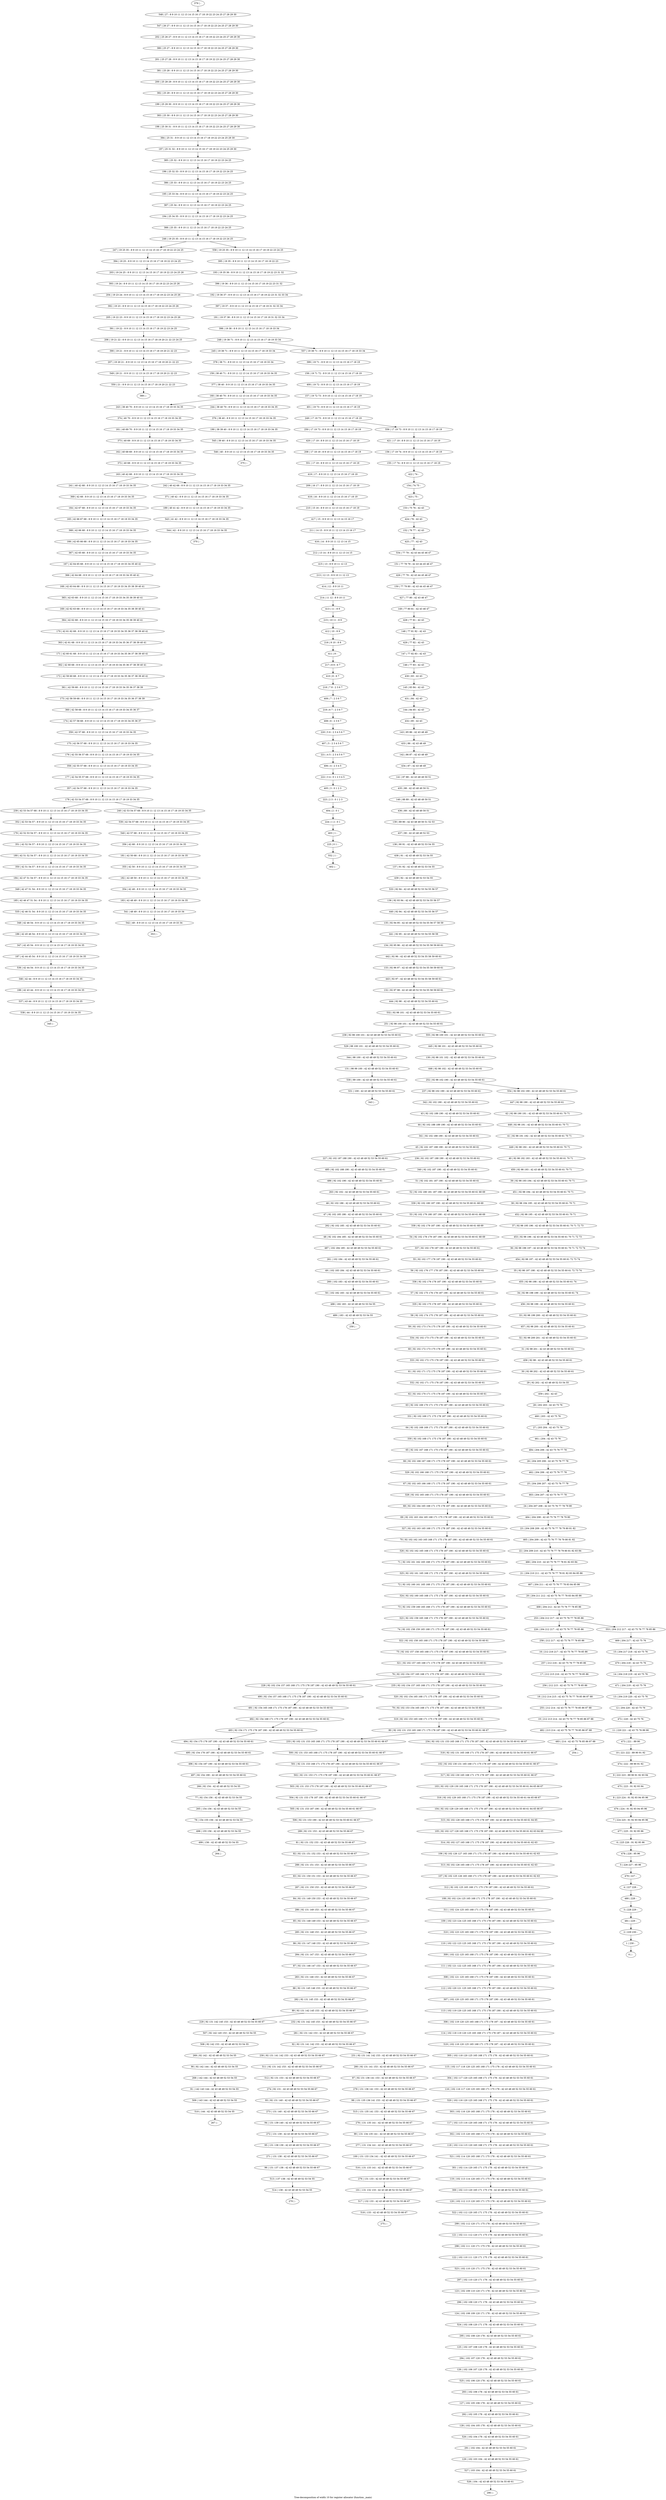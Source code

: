 digraph G {
graph [label="Tree-decomposition of width 10 for register allocator (function _main)"]
0[label="0 | : "];
1[label="1 | 230 : "];
2[label="2 | 229 230 : "];
3[label="3 | 228 229 : "];
4[label="4 | 227 228 : "];
5[label="5 | 226 227 : 95 96 "];
6[label="6 | 225 226 : 91 92 95 96 "];
7[label="7 | 224 225 : 91 92 93 94 95 96 "];
8[label="8 | 223 224 : 91 92 93 94 95 96 "];
9[label="9 | 222 223 : 89 90 91 92 93 94 "];
10[label="10 | 221 222 : 89 90 91 92 "];
11[label="11 | 220 221 : 42 43 75 76 89 90 "];
12[label="12 | 204 220 : 42 43 75 76 "];
13[label="13 | 204 219 220 : 42 43 75 76 "];
14[label="14 | 204 218 219 : 42 43 75 76 "];
15[label="15 | 204 217 218 : 42 43 75 76 "];
16[label="16 | 212 216 217 : 42 43 75 76 77 78 85 86 "];
17[label="17 | 212 215 216 : 42 43 75 76 77 78 85 86 "];
18[label="18 | 212 214 215 : 42 43 75 76 77 78 85 86 87 88 "];
19[label="19 | 212 213 214 : 42 43 75 76 77 78 85 86 87 88 "];
20[label="20 | 204 211 212 : 42 43 75 76 77 78 83 84 85 86 "];
21[label="21 | 204 210 211 : 42 43 75 76 77 78 81 82 83 84 85 86 "];
22[label="22 | 204 209 210 : 42 43 75 76 77 78 79 80 81 82 83 84 "];
23[label="23 | 204 208 209 : 42 43 75 76 77 78 79 80 81 82 "];
24[label="24 | 204 207 208 : 42 43 75 76 77 78 79 80 "];
25[label="25 | 204 206 207 : 42 43 75 76 77 78 "];
26[label="26 | 204 205 206 : 42 43 75 76 77 78 "];
27[label="27 | 203 204 : 42 43 75 76 "];
28[label="28 | 202 203 : 42 43 75 76 "];
29[label="29 | 92 202 : 42 43 48 49 52 53 54 55 "];
30[label="30 | 92 98 202 : 42 43 48 49 52 53 54 55 60 61 "];
31[label="31 | 92 98 201 : 42 43 48 49 52 53 54 55 60 61 "];
32[label="32 | 92 98 200 201 : 42 43 48 49 52 53 54 55 60 61 "];
33[label="33 | 92 98 199 200 : 42 43 48 49 52 53 54 55 60 61 "];
34[label="34 | 92 98 198 199 : 42 43 48 49 52 53 54 55 60 61 74 "];
35[label="35 | 92 98 197 198 : 42 43 48 49 52 53 54 55 60 61 72 73 74 "];
36[label="36 | 92 98 196 197 : 42 43 48 49 52 53 54 55 60 61 70 71 72 73 74 "];
37[label="37 | 92 98 195 196 : 42 43 48 49 52 53 54 55 60 61 70 71 72 73 "];
38[label="38 | 92 98 194 195 : 42 43 48 49 52 53 54 55 60 61 70 71 "];
39[label="39 | 92 98 193 194 : 42 43 48 49 52 53 54 55 60 61 70 71 "];
40[label="40 | 92 98 192 193 : 42 43 48 49 52 53 54 55 60 61 70 71 "];
41[label="41 | 92 98 191 192 : 42 43 48 49 52 53 54 55 60 61 70 71 "];
42[label="42 | 92 98 190 191 : 42 43 48 49 52 53 54 55 60 61 70 71 "];
43[label="43 | 92 102 189 190 : 42 43 48 49 52 53 54 55 60 61 "];
44[label="44 | 92 102 188 189 190 : 42 43 48 49 52 53 54 55 60 61 "];
45[label="45 | 92 102 187 188 190 : 42 43 48 49 52 53 54 55 60 61 "];
46[label="46 | 92 102 186 : 42 43 48 49 52 53 54 55 60 61 "];
47[label="47 | 92 102 185 186 : 42 43 48 49 52 53 54 55 60 61 "];
48[label="48 | 92 102 184 185 : 42 43 48 49 52 53 54 55 60 61 "];
49[label="49 | 102 183 184 : 42 43 48 49 52 53 54 55 60 61 "];
50[label="50 | 102 182 183 : 42 43 48 49 52 53 54 55 60 61 "];
51[label="51 | 92 102 181 187 190 : 42 43 48 49 52 53 54 55 60 61 "];
52[label="52 | 92 102 180 181 187 190 : 42 43 48 49 52 53 54 55 60 61 68 69 "];
53[label="53 | 92 102 179 180 187 190 : 42 43 48 49 52 53 54 55 60 61 68 69 "];
54[label="54 | 92 102 178 179 187 190 : 42 43 48 49 52 53 54 55 60 61 68 69 "];
55[label="55 | 92 102 177 178 187 190 : 42 43 48 49 52 53 54 55 60 61 "];
56[label="56 | 92 102 176 177 178 187 190 : 42 43 48 49 52 53 54 55 60 61 "];
57[label="57 | 92 102 175 176 178 187 190 : 42 43 48 49 52 53 54 55 60 61 "];
58[label="58 | 92 102 174 175 178 187 190 : 42 43 48 49 52 53 54 55 60 61 "];
59[label="59 | 92 102 173 174 175 178 187 190 : 42 43 48 49 52 53 54 55 60 61 "];
60[label="60 | 92 102 172 173 175 178 187 190 : 42 43 48 49 52 53 54 55 60 61 "];
61[label="61 | 92 102 171 172 175 178 187 190 : 42 43 48 49 52 53 54 55 60 61 "];
62[label="62 | 92 102 170 171 175 178 187 190 : 42 43 48 49 52 53 54 55 60 61 "];
63[label="63 | 92 102 169 170 171 175 178 187 190 : 42 43 48 49 52 53 54 55 60 61 "];
64[label="64 | 92 102 168 169 171 175 178 187 190 : 42 43 48 49 52 53 54 55 60 61 "];
65[label="65 | 92 102 167 168 171 175 178 187 190 : 42 43 48 49 52 53 54 55 60 61 "];
66[label="66 | 92 102 166 167 168 171 175 178 187 190 : 42 43 48 49 52 53 54 55 60 61 "];
67[label="67 | 92 102 165 166 168 171 175 178 187 190 : 42 43 48 49 52 53 54 55 60 61 "];
68[label="68 | 92 102 164 165 168 171 175 178 187 190 : 42 43 48 49 52 53 54 55 60 61 "];
69[label="69 | 92 102 163 164 165 168 171 175 178 187 190 : 42 43 48 49 52 53 54 55 60 61 "];
70[label="70 | 92 102 162 163 165 168 171 175 178 187 190 : 42 43 48 49 52 53 54 55 60 61 "];
71[label="71 | 92 102 161 162 165 168 171 175 178 187 190 : 42 43 48 49 52 53 54 55 60 61 "];
72[label="72 | 92 102 160 161 165 168 171 175 178 187 190 : 42 43 48 49 52 53 54 55 60 61 "];
73[label="73 | 92 102 159 160 165 168 171 175 178 187 190 : 42 43 48 49 52 53 54 55 60 61 "];
74[label="74 | 92 102 158 159 165 168 171 175 178 187 190 : 42 43 48 49 52 53 54 55 60 61 "];
75[label="75 | 92 102 157 158 165 168 171 175 178 187 190 : 42 43 48 49 52 53 54 55 60 61 "];
76[label="76 | 92 102 154 157 165 168 171 175 178 187 190 : 42 43 48 49 52 53 54 55 60 61 "];
77[label="77 | 92 154 156 : 42 43 48 49 52 53 54 55 "];
78[label="78 | 154 155 156 : 42 43 48 49 52 53 54 55 "];
79[label="79 | 92 102 153 154 165 168 171 175 178 187 190 : 42 43 48 49 52 53 54 55 60 61 "];
80[label="80 | 92 102 131 153 165 168 171 175 178 187 190 : 42 43 48 49 52 53 54 55 60 61 66 67 "];
81[label="81 | 92 131 152 153 : 42 43 48 49 52 53 54 55 66 67 "];
82[label="82 | 92 131 151 152 153 : 42 43 48 49 52 53 54 55 66 67 "];
83[label="83 | 92 131 150 151 153 : 42 43 48 49 52 53 54 55 66 67 "];
84[label="84 | 92 131 149 150 153 : 42 43 48 49 52 53 54 55 66 67 "];
85[label="85 | 92 131 148 149 153 : 42 43 48 49 52 53 54 55 66 67 "];
86[label="86 | 92 131 147 148 153 : 42 43 48 49 52 53 54 55 66 67 "];
87[label="87 | 92 131 146 147 153 : 42 43 48 49 52 53 54 55 66 67 "];
88[label="88 | 92 131 145 146 153 : 42 43 48 49 52 53 54 55 66 67 "];
89[label="89 | 92 131 142 145 153 : 42 43 48 49 52 53 54 55 66 67 "];
90[label="90 | 92 142 144 : 42 43 48 49 52 53 54 55 "];
91[label="91 | 142 143 144 : 42 43 48 49 52 53 54 55 "];
92[label="92 | 92 131 141 142 153 : 42 43 48 49 52 53 54 55 66 67 "];
93[label="93 | 92 131 140 : 42 43 48 49 52 53 54 55 66 67 "];
94[label="94 | 131 139 140 : 42 43 48 49 52 53 54 55 66 67 "];
95[label="95 | 131 138 139 : 42 43 48 49 52 53 54 55 66 67 "];
96[label="96 | 131 137 138 : 42 43 48 49 52 53 54 55 66 67 "];
97[label="97 | 92 131 136 141 153 : 42 43 48 49 52 53 54 55 66 67 "];
98[label="98 | 131 135 136 141 153 : 42 43 48 49 52 53 54 55 66 67 "];
99[label="99 | 131 134 135 141 : 42 43 48 49 52 53 54 55 66 67 "];
100[label="100 | 131 133 134 141 : 42 43 48 49 52 53 54 55 66 67 "];
101[label="101 | 131 132 133 : 42 43 48 49 52 53 54 55 66 67 "];
102[label="102 | 92 102 130 131 165 168 171 175 178 187 190 : 42 43 48 49 52 53 54 55 60 61 66 67 "];
103[label="103 | 92 102 129 130 165 168 171 175 178 187 190 : 42 43 48 49 52 53 54 55 60 61 64 65 66 67 "];
104[label="104 | 92 102 128 129 165 168 171 175 178 187 190 : 42 43 48 49 52 53 54 55 60 61 64 65 66 67 "];
105[label="105 | 92 102 127 128 165 168 171 175 178 187 190 : 42 43 48 49 52 53 54 55 60 61 62 63 64 65 "];
106[label="106 | 92 102 126 127 165 168 171 175 178 187 190 : 42 43 48 49 52 53 54 55 60 61 62 63 "];
107[label="107 | 92 102 125 126 165 168 171 175 178 187 190 : 42 43 48 49 52 53 54 55 60 61 62 63 "];
108[label="108 | 92 102 124 125 165 168 171 175 178 187 190 : 42 43 48 49 52 53 54 55 60 61 "];
109[label="109 | 102 123 124 125 165 168 171 175 178 187 190 : 42 43 48 49 52 53 54 55 60 61 "];
110[label="110 | 102 122 123 125 165 168 171 175 178 187 190 : 42 43 48 49 52 53 54 55 60 61 "];
111[label="111 | 102 121 122 125 165 168 171 175 178 187 190 : 42 43 48 49 52 53 54 55 60 61 "];
112[label="112 | 102 120 121 125 165 168 171 175 178 187 190 : 42 43 48 49 52 53 54 55 60 61 "];
113[label="113 | 102 119 120 125 165 168 171 175 178 187 190 : 42 43 48 49 52 53 54 55 60 61 "];
114[label="114 | 102 118 119 120 125 165 168 171 175 178 187 : 42 43 48 49 52 53 54 55 60 61 "];
115[label="115 | 102 117 118 120 125 165 168 171 175 178 : 42 43 48 49 52 53 54 55 60 61 "];
116[label="116 | 102 116 117 120 125 165 168 171 175 178 : 42 43 48 49 52 53 54 55 60 61 "];
117[label="117 | 102 115 116 120 165 168 171 175 178 : 42 43 48 49 52 53 54 55 60 61 "];
118[label="118 | 102 114 115 120 165 168 171 175 178 : 42 43 48 49 52 53 54 55 60 61 "];
119[label="119 | 102 113 114 120 165 171 175 178 : 42 43 48 49 52 53 54 55 60 61 "];
120[label="120 | 102 112 113 120 165 171 175 178 : 42 43 48 49 52 53 54 55 60 61 "];
121[label="121 | 102 111 112 120 171 175 178 : 42 43 48 49 52 53 54 55 60 61 "];
122[label="122 | 102 110 111 120 171 175 178 : 42 43 48 49 52 53 54 55 60 61 "];
123[label="123 | 102 109 110 120 171 178 : 42 43 48 49 52 53 54 55 60 61 "];
124[label="124 | 102 108 109 120 171 178 : 42 43 48 49 52 53 54 55 60 61 "];
125[label="125 | 102 107 108 120 178 : 42 43 48 49 52 53 54 55 60 61 "];
126[label="126 | 102 106 107 120 178 : 42 43 48 49 52 53 54 55 60 61 "];
127[label="127 | 102 105 106 178 : 42 43 48 49 52 53 54 55 60 61 "];
128[label="128 | 102 104 105 178 : 42 43 48 49 52 53 54 55 60 61 "];
129[label="129 | 102 103 104 : 42 43 48 49 52 53 54 55 60 61 "];
130[label="130 | 92 98 101 102 : 42 43 48 49 52 53 54 55 60 61 "];
131[label="131 | 98 99 100 : 42 43 48 49 52 53 54 55 60 61 "];
132[label="132 | 92 97 98 : 42 43 48 49 52 53 54 55 58 59 60 61 "];
133[label="133 | 92 96 97 : 42 43 48 49 52 53 54 55 58 59 60 61 "];
134[label="134 | 92 95 96 : 42 43 48 49 52 53 54 55 58 59 60 61 "];
135[label="135 | 92 94 95 : 42 43 48 49 52 53 54 55 56 57 58 59 "];
136[label="136 | 92 93 94 : 42 43 48 49 52 53 54 55 56 57 "];
137[label="137 | 91 92 : 42 43 48 49 52 53 54 55 "];
138[label="138 | 90 91 : 42 43 48 49 52 53 54 55 "];
139[label="139 | 89 90 : 42 43 48 49 50 51 52 53 "];
140[label="140 | 88 89 : 42 43 48 49 50 51 "];
141[label="141 | 87 88 : 42 43 48 49 50 51 "];
142[label="142 | 86 87 : 42 43 48 49 "];
143[label="143 | 85 86 : 42 43 48 49 "];
144[label="144 | 84 85 : 42 43 "];
145[label="145 | 83 84 : 42 43 "];
146[label="146 | 77 83 : 42 43 "];
147[label="147 | 77 82 83 : 42 43 "];
148[label="148 | 77 81 82 : 42 43 "];
149[label="149 | 77 80 81 : 42 43 46 47 "];
150[label="150 | 77 79 80 : 42 43 44 45 46 47 "];
151[label="151 | 77 78 79 : 42 43 44 45 46 47 "];
152[label="152 | 76 77 : 42 43 "];
153[label="153 | 75 76 : 42 43 "];
154[label="154 | 74 75 : "];
155[label="155 | 17 74 : 8 9 10 11 12 13 14 15 16 17 18 19 "];
156[label="156 | 17 19 74 : 8 9 10 11 12 13 14 15 16 17 18 19 "];
157[label="157 | 19 72 73 : 8 9 10 11 12 13 14 15 16 17 18 19 "];
158[label="158 | 19 71 72 : 8 9 10 11 12 13 14 15 16 17 18 19 "];
159[label="159 | 38 40 71 : 8 9 10 11 12 13 14 15 16 17 18 19 33 34 35 "];
160[label="160 | 38 40 70 : 8 9 10 11 12 13 14 15 16 17 18 19 33 34 35 "];
161[label="161 | 40 69 70 : 8 9 10 11 12 13 14 15 16 17 18 19 33 34 35 "];
162[label="162 | 40 68 69 : 8 9 10 11 12 13 14 15 16 17 18 19 33 34 35 "];
163[label="163 | 40 42 68 : 8 9 10 11 12 13 14 15 16 17 18 19 33 34 35 "];
164[label="164 | 42 67 68 : 8 9 10 11 12 13 14 15 16 17 18 19 33 34 35 "];
165[label="165 | 42 66 67 68 : 8 9 10 11 12 13 14 15 16 17 18 19 33 34 35 "];
166[label="166 | 42 65 66 68 : 8 9 10 11 12 13 14 15 16 17 18 19 33 34 35 "];
167[label="167 | 42 64 65 68 : 8 9 10 11 12 13 14 15 16 17 18 19 33 34 35 40 41 "];
168[label="168 | 42 63 64 68 : 8 9 10 11 12 13 14 15 16 17 18 19 33 34 35 38 39 40 41 "];
169[label="169 | 42 62 63 68 : 8 9 10 11 12 13 14 15 16 17 18 19 33 34 35 38 39 40 41 "];
170[label="170 | 42 61 62 68 : 8 9 10 11 12 13 14 15 16 17 18 19 33 34 35 36 37 38 39 40 41 "];
171[label="171 | 42 60 61 68 : 8 9 10 11 12 13 14 15 16 17 18 19 33 34 35 36 37 38 39 40 41 "];
172[label="172 | 42 59 60 68 : 8 9 10 11 12 13 14 15 16 17 18 19 33 34 35 36 37 38 39 40 41 "];
173[label="173 | 42 58 59 68 : 8 9 10 11 12 13 14 15 16 17 18 19 33 34 35 36 37 38 39 "];
174[label="174 | 42 57 58 68 : 8 9 10 11 12 13 14 15 16 17 18 19 33 34 35 36 37 "];
175[label="175 | 42 56 57 68 : 8 9 10 11 12 13 14 15 16 17 18 19 33 34 35 "];
176[label="176 | 42 55 56 57 68 : 8 9 10 11 12 13 14 15 16 17 18 19 33 34 35 "];
177[label="177 | 42 54 55 57 68 : 8 9 10 11 12 13 14 15 16 17 18 19 33 34 35 "];
178[label="178 | 42 53 54 57 68 : 8 9 10 11 12 13 14 15 16 17 18 19 33 34 35 "];
179[label="179 | 42 52 53 54 57 : 8 9 10 11 12 13 14 15 16 17 18 19 33 34 35 "];
180[label="180 | 42 51 52 54 57 : 8 9 10 11 12 13 14 15 16 17 18 19 33 34 35 "];
181[label="181 | 42 50 68 : 8 9 10 11 12 13 14 15 16 17 18 19 33 34 35 "];
182[label="182 | 42 49 50 : 8 9 10 11 12 13 14 15 16 17 18 19 33 34 35 "];
183[label="183 | 42 48 49 : 8 9 10 11 12 13 14 15 16 17 18 19 33 34 35 "];
184[label="184 | 42 47 51 54 57 : 8 9 10 11 12 13 14 15 16 17 18 19 33 34 35 "];
185[label="185 | 42 46 47 51 54 : 8 9 10 11 12 13 14 15 16 17 18 19 33 34 35 "];
186[label="186 | 42 45 46 54 : 8 9 10 11 12 13 14 15 16 17 18 19 33 34 35 "];
187[label="187 | 42 44 45 54 : 8 9 10 11 12 13 14 15 16 17 18 19 33 34 35 "];
188[label="188 | 42 43 44 : 8 9 10 11 12 13 14 15 16 17 18 19 33 34 35 "];
189[label="189 | 40 41 42 : 8 9 10 11 12 13 14 15 16 17 18 19 33 34 35 "];
190[label="190 | 38 39 40 : 8 9 10 11 12 13 14 15 16 17 18 19 33 34 35 "];
191[label="191 | 19 37 38 : 8 9 10 11 12 13 14 15 16 17 18 19 31 32 33 34 "];
192[label="192 | 19 36 37 : 8 9 10 11 12 13 14 15 16 17 18 19 22 23 31 32 33 34 "];
193[label="193 | 19 35 36 : 8 9 10 11 12 13 14 15 16 17 18 19 22 23 31 32 "];
194[label="194 | 25 34 35 : 8 9 10 11 12 13 14 15 16 17 18 19 22 23 24 25 "];
195[label="195 | 25 33 34 : 8 9 10 11 12 13 14 15 16 17 18 19 22 23 24 25 "];
196[label="196 | 25 32 33 : 8 9 10 11 12 13 14 15 16 17 18 19 22 23 24 25 "];
197[label="197 | 25 31 32 : 8 9 10 11 12 13 14 15 16 17 18 19 22 23 24 25 29 30 "];
198[label="198 | 25 30 31 : 8 9 10 11 12 13 14 15 16 17 18 19 22 23 24 25 27 28 29 30 "];
199[label="199 | 25 29 30 : 8 9 10 11 12 13 14 15 16 17 18 19 22 23 24 25 27 28 29 30 "];
200[label="200 | 25 28 29 : 8 9 10 11 12 13 14 15 16 17 18 19 22 23 24 25 27 28 29 30 "];
201[label="201 | 25 27 28 : 8 9 10 11 12 13 14 15 16 17 18 19 22 23 24 25 27 28 29 30 "];
202[label="202 | 25 26 27 : 8 9 10 11 12 13 14 15 16 17 18 19 22 23 24 25 27 28 29 30 "];
203[label="203 | 19 24 25 : 8 9 10 11 12 13 14 15 16 17 18 19 22 23 24 25 26 "];
204[label="204 | 19 23 24 : 8 9 10 11 12 13 14 15 16 17 18 19 22 23 24 25 26 "];
205[label="205 | 19 22 23 : 8 9 10 11 12 13 14 15 16 17 18 19 22 23 24 25 26 "];
206[label="206 | 19 21 22 : 8 9 10 11 12 13 14 15 16 17 18 19 20 21 22 23 24 25 "];
207[label="207 | 19 20 21 : 8 9 10 11 12 13 14 15 16 17 18 19 20 21 22 23 "];
208[label="208 | 17 18 19 : 8 9 10 11 12 13 14 15 16 17 18 19 "];
209[label="209 | 16 17 : 8 9 10 11 12 13 14 15 16 17 18 19 "];
210[label="210 | 15 16 : 8 9 10 11 12 13 14 15 16 17 18 19 "];
211[label="211 | 14 15 : 8 9 10 11 12 13 14 15 16 17 "];
212[label="212 | 13 14 : 8 9 10 11 12 13 14 15 "];
213[label="213 | 12 13 : 8 9 10 11 12 13 "];
214[label="214 | 11 12 : 8 9 10 11 "];
215[label="215 | 10 11 : 8 9 "];
216[label="216 | 9 10 : 8 9 "];
217[label="217 | 8 9 : 6 7 "];
218[label="218 | 7 8 : 2 3 6 7 "];
219[label="219 | 6 7 : 2 3 6 7 "];
220[label="220 | 5 6 : 2 3 4 5 6 7 "];
221[label="221 | 4 5 : 2 3 4 5 6 7 "];
222[label="222 | 3 4 : 0 1 2 3 4 5 "];
223[label="223 | 2 3 : 0 1 2 3 "];
224[label="224 | 1 2 : 0 1 "];
225[label="225 | 0 1 : "];
226[label="226 | 204 212 217 : 42 43 75 76 77 78 85 86 "];
227[label="227 | 92 102 187 188 190 : 42 43 48 49 52 53 54 55 60 61 "];
228[label="228 | 92 102 154 157 165 168 171 175 178 187 190 : 42 43 48 49 52 53 54 55 60 61 "];
229[label="229 | 92 131 142 145 153 : 42 43 48 49 52 53 54 55 66 67 "];
230[label="230 | 92 131 141 142 153 : 42 43 48 49 52 53 54 55 66 67 "];
231[label="231 | 92 131 141 142 153 : 42 43 48 49 52 53 54 55 66 67 "];
232[label="232 | 92 131 142 145 153 : 42 43 48 49 52 53 54 55 66 67 "];
233[label="233 | 92 102 131 153 165 168 171 175 178 187 190 : 42 43 48 49 52 53 54 55 60 61 66 67 "];
234[label="234 | 92 102 131 153 165 168 171 175 178 187 190 : 42 43 48 49 52 53 54 55 60 61 66 67 "];
235[label="235 | 92 102 154 157 165 168 171 175 178 187 190 : 42 43 48 49 52 53 54 55 60 61 "];
236[label="236 | 92 102 187 188 190 : 42 43 48 49 52 53 54 55 60 61 "];
237[label="237 | 92 98 102 190 : 42 43 48 49 52 53 54 55 60 61 "];
238[label="238 | 92 98 100 101 : 42 43 48 49 52 53 54 55 60 61 "];
239[label="239 | 42 53 54 57 68 : 8 9 10 11 12 13 14 15 16 17 18 19 33 34 35 "];
240[label="240 | 42 53 54 57 68 : 8 9 10 11 12 13 14 15 16 17 18 19 33 34 35 "];
241[label="241 | 40 42 68 : 8 9 10 11 12 13 14 15 16 17 18 19 33 34 35 "];
242[label="242 | 40 42 68 : 8 9 10 11 12 13 14 15 16 17 18 19 33 34 35 "];
243[label="243 | 38 40 70 : 8 9 10 11 12 13 14 15 16 17 18 19 33 34 35 "];
244[label="244 | 38 40 70 : 8 9 10 11 12 13 14 15 16 17 18 19 33 34 35 "];
245[label="245 | 19 38 71 : 8 9 10 11 12 13 14 15 16 17 18 19 33 34 "];
246[label="246 | 19 25 35 : 8 9 10 11 12 13 14 15 16 17 18 19 22 23 24 25 "];
247[label="247 | 19 25 35 : 8 9 10 11 12 13 14 15 16 17 18 19 22 23 24 25 "];
248[label="248 | 19 38 71 : 8 9 10 11 12 13 14 15 16 17 18 19 33 34 "];
249[label="249 | 17 19 73 : 8 9 10 11 12 13 14 15 16 17 18 19 "];
250[label="250 | 17 19 73 : 8 9 10 11 12 13 14 15 16 17 18 19 "];
251[label="251 | 92 98 100 101 : 42 43 48 49 52 53 54 55 60 61 "];
252[label="252 | 92 98 102 190 : 42 43 48 49 52 53 54 55 60 61 "];
253[label="253 | 204 212 217 : 42 43 75 76 77 78 85 86 "];
254[label="254 | : "];
255[label="255 | 212 214 : 42 43 75 76 77 78 85 86 87 88 "];
256[label="256 | 212 215 : 42 43 75 76 77 78 85 86 "];
257[label="257 | 212 216 : 42 43 75 76 77 78 85 86 "];
258[label="258 | 212 217 : 42 43 75 76 77 78 85 86 "];
259[label="259 | : "];
260[label="260 | 102 183 : 42 43 48 49 52 53 54 55 60 61 "];
261[label="261 | 102 184 : 42 43 48 49 52 53 54 55 60 61 "];
262[label="262 | 92 102 185 : 42 43 48 49 52 53 54 55 60 61 "];
263[label="263 | 92 102 : 42 43 48 49 52 53 54 55 60 61 "];
264[label="264 | : "];
265[label="265 | 154 156 : 42 43 48 49 52 53 54 55 "];
266[label="266 | 92 154 : 42 43 48 49 52 53 54 55 "];
267[label="267 | : "];
268[label="268 | 142 144 : 42 43 48 49 52 53 54 55 "];
269[label="269 | 92 142 : 42 43 48 49 52 53 54 55 "];
270[label="270 | : "];
271[label="271 | 131 138 : 42 43 48 49 52 53 54 55 66 67 "];
272[label="272 | 131 139 : 42 43 48 49 52 53 54 55 66 67 "];
273[label="273 | 131 140 : 42 43 48 49 52 53 54 55 66 67 "];
274[label="274 | 92 131 : 42 43 48 49 52 53 54 55 66 67 "];
275[label="275 | : "];
276[label="276 | 131 133 : 42 43 48 49 52 53 54 55 66 67 "];
277[label="277 | 131 134 141 : 42 43 48 49 52 53 54 55 66 67 "];
278[label="278 | 131 135 141 : 42 43 48 49 52 53 54 55 66 67 "];
279[label="279 | 131 136 141 153 : 42 43 48 49 52 53 54 55 66 67 "];
280[label="280 | 92 131 141 153 : 42 43 48 49 52 53 54 55 66 67 "];
281[label="281 | 92 131 142 153 : 42 43 48 49 52 53 54 55 66 67 "];
282[label="282 | 92 131 145 153 : 42 43 48 49 52 53 54 55 66 67 "];
283[label="283 | 92 131 146 153 : 42 43 48 49 52 53 54 55 66 67 "];
284[label="284 | 92 131 147 153 : 42 43 48 49 52 53 54 55 66 67 "];
285[label="285 | 92 131 148 153 : 42 43 48 49 52 53 54 55 66 67 "];
286[label="286 | 92 131 149 153 : 42 43 48 49 52 53 54 55 66 67 "];
287[label="287 | 92 131 150 153 : 42 43 48 49 52 53 54 55 66 67 "];
288[label="288 | 92 131 151 153 : 42 43 48 49 52 53 54 55 66 67 "];
289[label="289 | 92 131 153 : 42 43 48 49 52 53 54 55 66 67 "];
290[label="290 | : "];
291[label="291 | 102 104 : 42 43 48 49 52 53 54 55 60 61 "];
292[label="292 | 102 105 178 : 42 43 48 49 52 53 54 55 60 61 "];
293[label="293 | 102 106 178 : 42 43 48 49 52 53 54 55 60 61 "];
294[label="294 | 102 107 120 178 : 42 43 48 49 52 53 54 55 60 61 "];
295[label="295 | 102 108 120 178 : 42 43 48 49 52 53 54 55 60 61 "];
296[label="296 | 102 109 120 171 178 : 42 43 48 49 52 53 54 55 60 61 "];
297[label="297 | 102 110 120 171 178 : 42 43 48 49 52 53 54 55 60 61 "];
298[label="298 | 102 111 120 171 175 178 : 42 43 48 49 52 53 54 55 60 61 "];
299[label="299 | 102 112 120 171 175 178 : 42 43 48 49 52 53 54 55 60 61 "];
300[label="300 | 102 113 120 165 171 175 178 : 42 43 48 49 52 53 54 55 60 61 "];
301[label="301 | 102 114 120 165 171 175 178 : 42 43 48 49 52 53 54 55 60 61 "];
302[label="302 | 102 115 120 165 168 171 175 178 : 42 43 48 49 52 53 54 55 60 61 "];
303[label="303 | 102 116 120 165 168 171 175 178 : 42 43 48 49 52 53 54 55 60 61 "];
304[label="304 | 102 117 120 125 165 168 171 175 178 : 42 43 48 49 52 53 54 55 60 61 "];
305[label="305 | 102 118 120 125 165 168 171 175 178 : 42 43 48 49 52 53 54 55 60 61 "];
306[label="306 | 102 119 120 125 165 168 171 175 178 187 : 42 43 48 49 52 53 54 55 60 61 "];
307[label="307 | 102 120 125 165 168 171 175 178 187 190 : 42 43 48 49 52 53 54 55 60 61 "];
308[label="308 | 102 121 125 165 168 171 175 178 187 190 : 42 43 48 49 52 53 54 55 60 61 "];
309[label="309 | 102 122 125 165 168 171 175 178 187 190 : 42 43 48 49 52 53 54 55 60 61 "];
310[label="310 | 102 123 125 165 168 171 175 178 187 190 : 42 43 48 49 52 53 54 55 60 61 "];
311[label="311 | 102 124 125 165 168 171 175 178 187 190 : 42 43 48 49 52 53 54 55 60 61 "];
312[label="312 | 92 102 125 165 168 171 175 178 187 190 : 42 43 48 49 52 53 54 55 60 61 "];
313[label="313 | 92 102 126 165 168 171 175 178 187 190 : 42 43 48 49 52 53 54 55 60 61 62 63 "];
314[label="314 | 92 102 127 165 168 171 175 178 187 190 : 42 43 48 49 52 53 54 55 60 61 62 63 "];
315[label="315 | 92 102 128 165 168 171 175 178 187 190 : 42 43 48 49 52 53 54 55 60 61 64 65 "];
316[label="316 | 92 102 129 165 168 171 175 178 187 190 : 42 43 48 49 52 53 54 55 60 61 64 65 66 67 "];
317[label="317 | 92 102 130 165 168 171 175 178 187 190 : 42 43 48 49 52 53 54 55 60 61 66 67 "];
318[label="318 | 92 102 131 165 168 171 175 178 187 190 : 42 43 48 49 52 53 54 55 60 61 66 67 "];
319[label="319 | 92 102 153 165 168 171 175 178 187 190 : 42 43 48 49 52 53 54 55 60 61 "];
320[label="320 | 92 102 154 165 168 171 175 178 187 190 : 42 43 48 49 52 53 54 55 60 61 "];
321[label="321 | 92 102 157 165 168 171 175 178 187 190 : 42 43 48 49 52 53 54 55 60 61 "];
322[label="322 | 92 102 158 165 168 171 175 178 187 190 : 42 43 48 49 52 53 54 55 60 61 "];
323[label="323 | 92 102 159 165 168 171 175 178 187 190 : 42 43 48 49 52 53 54 55 60 61 "];
324[label="324 | 92 102 160 165 168 171 175 178 187 190 : 42 43 48 49 52 53 54 55 60 61 "];
325[label="325 | 92 102 161 165 168 171 175 178 187 190 : 42 43 48 49 52 53 54 55 60 61 "];
326[label="326 | 92 102 162 165 168 171 175 178 187 190 : 42 43 48 49 52 53 54 55 60 61 "];
327[label="327 | 92 102 163 165 168 171 175 178 187 190 : 42 43 48 49 52 53 54 55 60 61 "];
328[label="328 | 92 102 165 168 171 175 178 187 190 : 42 43 48 49 52 53 54 55 60 61 "];
329[label="329 | 92 102 166 168 171 175 178 187 190 : 42 43 48 49 52 53 54 55 60 61 "];
330[label="330 | 92 102 168 171 175 178 187 190 : 42 43 48 49 52 53 54 55 60 61 "];
331[label="331 | 92 102 169 171 175 178 187 190 : 42 43 48 49 52 53 54 55 60 61 "];
332[label="332 | 92 102 171 175 178 187 190 : 42 43 48 49 52 53 54 55 60 61 "];
333[label="333 | 92 102 172 175 178 187 190 : 42 43 48 49 52 53 54 55 60 61 "];
334[label="334 | 92 102 173 175 178 187 190 : 42 43 48 49 52 53 54 55 60 61 "];
335[label="335 | 92 102 175 178 187 190 : 42 43 48 49 52 53 54 55 60 61 "];
336[label="336 | 92 102 176 178 187 190 : 42 43 48 49 52 53 54 55 60 61 "];
337[label="337 | 92 102 178 187 190 : 42 43 48 49 52 53 54 55 60 61 "];
338[label="338 | 92 102 179 187 190 : 42 43 48 49 52 53 54 55 60 61 68 69 "];
339[label="339 | 92 102 180 187 190 : 42 43 48 49 52 53 54 55 60 61 68 69 "];
340[label="340 | 92 102 187 190 : 42 43 48 49 52 53 54 55 60 61 "];
341[label="341 | 92 102 188 190 : 42 43 48 49 52 53 54 55 60 61 "];
342[label="342 | 92 102 190 : 42 43 48 49 52 53 54 55 60 61 "];
343[label="343 | : "];
344[label="344 | 98 100 : 42 43 48 49 52 53 54 55 60 61 "];
345[label="345 | : "];
346[label="346 | 42 44 : 8 9 10 11 12 13 14 15 16 17 18 19 33 34 35 "];
347[label="347 | 42 45 54 : 8 9 10 11 12 13 14 15 16 17 18 19 33 34 35 "];
348[label="348 | 42 46 54 : 8 9 10 11 12 13 14 15 16 17 18 19 33 34 35 "];
349[label="349 | 42 47 51 54 : 8 9 10 11 12 13 14 15 16 17 18 19 33 34 35 "];
350[label="350 | 42 51 54 57 : 8 9 10 11 12 13 14 15 16 17 18 19 33 34 35 "];
351[label="351 | 42 52 54 57 : 8 9 10 11 12 13 14 15 16 17 18 19 33 34 35 "];
352[label="352 | 42 53 54 57 : 8 9 10 11 12 13 14 15 16 17 18 19 33 34 35 "];
353[label="353 | : "];
354[label="354 | 42 49 : 8 9 10 11 12 13 14 15 16 17 18 19 33 34 35 "];
355[label="355 | 42 50 : 8 9 10 11 12 13 14 15 16 17 18 19 33 34 35 "];
356[label="356 | 42 68 : 8 9 10 11 12 13 14 15 16 17 18 19 33 34 35 "];
357[label="357 | 42 54 57 68 : 8 9 10 11 12 13 14 15 16 17 18 19 33 34 35 "];
358[label="358 | 42 55 57 68 : 8 9 10 11 12 13 14 15 16 17 18 19 33 34 35 "];
359[label="359 | 42 57 68 : 8 9 10 11 12 13 14 15 16 17 18 19 33 34 35 "];
360[label="360 | 42 58 68 : 8 9 10 11 12 13 14 15 16 17 18 19 33 34 35 36 37 "];
361[label="361 | 42 59 68 : 8 9 10 11 12 13 14 15 16 17 18 19 33 34 35 36 37 38 39 "];
362[label="362 | 42 60 68 : 8 9 10 11 12 13 14 15 16 17 18 19 33 34 35 36 37 38 39 40 41 "];
363[label="363 | 42 61 68 : 8 9 10 11 12 13 14 15 16 17 18 19 33 34 35 36 37 38 39 40 41 "];
364[label="364 | 42 62 68 : 8 9 10 11 12 13 14 15 16 17 18 19 33 34 35 38 39 40 41 "];
365[label="365 | 42 63 68 : 8 9 10 11 12 13 14 15 16 17 18 19 33 34 35 38 39 40 41 "];
366[label="366 | 42 64 68 : 8 9 10 11 12 13 14 15 16 17 18 19 33 34 35 40 41 "];
367[label="367 | 42 65 68 : 8 9 10 11 12 13 14 15 16 17 18 19 33 34 35 "];
368[label="368 | 42 66 68 : 8 9 10 11 12 13 14 15 16 17 18 19 33 34 35 "];
369[label="369 | 42 68 : 8 9 10 11 12 13 14 15 16 17 18 19 33 34 35 "];
370[label="370 | : "];
371[label="371 | 40 42 : 8 9 10 11 12 13 14 15 16 17 18 19 33 34 35 "];
372[label="372 | 40 68 : 8 9 10 11 12 13 14 15 16 17 18 19 33 34 35 "];
373[label="373 | 40 69 : 8 9 10 11 12 13 14 15 16 17 18 19 33 34 35 "];
374[label="374 | 40 70 : 8 9 10 11 12 13 14 15 16 17 18 19 33 34 35 "];
375[label="375 | : "];
376[label="376 | 38 40 : 8 9 10 11 12 13 14 15 16 17 18 19 33 34 35 "];
377[label="377 | 38 40 : 8 9 10 11 12 13 14 15 16 17 18 19 33 34 35 "];
378[label="378 | 38 71 : 8 9 10 11 12 13 14 15 16 17 18 19 33 34 "];
379[label="379 | : "];
380[label="380 | 25 27 : 8 9 10 11 12 13 14 15 16 17 18 19 22 23 24 25 27 28 29 30 "];
381[label="381 | 25 28 : 8 9 10 11 12 13 14 15 16 17 18 19 22 23 24 25 27 28 29 30 "];
382[label="382 | 25 29 : 8 9 10 11 12 13 14 15 16 17 18 19 22 23 24 25 27 28 29 30 "];
383[label="383 | 25 30 : 8 9 10 11 12 13 14 15 16 17 18 19 22 23 24 25 27 28 29 30 "];
384[label="384 | 25 31 : 8 9 10 11 12 13 14 15 16 17 18 19 22 23 24 25 29 30 "];
385[label="385 | 25 32 : 8 9 10 11 12 13 14 15 16 17 18 19 22 23 24 25 "];
386[label="386 | 25 33 : 8 9 10 11 12 13 14 15 16 17 18 19 22 23 24 25 "];
387[label="387 | 25 34 : 8 9 10 11 12 13 14 15 16 17 18 19 22 23 24 25 "];
388[label="388 | 25 35 : 8 9 10 11 12 13 14 15 16 17 18 19 22 23 24 25 "];
389[label="389 | : "];
390[label="390 | 19 21 : 8 9 10 11 12 13 14 15 16 17 18 19 20 21 22 23 "];
391[label="391 | 19 22 : 8 9 10 11 12 13 14 15 16 17 18 19 22 23 24 25 "];
392[label="392 | 19 23 : 8 9 10 11 12 13 14 15 16 17 18 19 22 23 24 25 26 "];
393[label="393 | 19 24 : 8 9 10 11 12 13 14 15 16 17 18 19 22 23 24 25 26 "];
394[label="394 | 19 25 : 8 9 10 11 12 13 14 15 16 17 18 19 22 23 24 25 "];
395[label="395 | 19 35 : 8 9 10 11 12 13 14 15 16 17 18 19 22 23 "];
396[label="396 | 19 36 : 8 9 10 11 12 13 14 15 16 17 18 19 22 23 31 32 "];
397[label="397 | 19 37 : 8 9 10 11 12 13 14 15 16 17 18 19 31 32 33 34 "];
398[label="398 | 19 38 : 8 9 10 11 12 13 14 15 16 17 18 19 33 34 "];
399[label="399 | 19 71 : 8 9 10 11 12 13 14 15 16 17 18 19 "];
400[label="400 | 19 72 : 8 9 10 11 12 13 14 15 16 17 18 19 "];
401[label="401 | 19 73 : 8 9 10 11 12 13 14 15 16 17 18 19 "];
402[label="402 | : "];
403[label="403 | 1 : "];
404[label="404 | 2 : 0 1 "];
405[label="405 | 3 : 0 1 2 3 "];
406[label="406 | 4 : 2 3 4 5 "];
407[label="407 | 5 : 2 3 4 5 6 7 "];
408[label="408 | 6 : 2 3 6 7 "];
409[label="409 | 7 : 2 3 6 7 "];
410[label="410 | 8 : 6 7 "];
411[label="411 | 9 : "];
412[label="412 | 10 : 8 9 "];
413[label="413 | 11 : 8 9 "];
414[label="414 | 12 : 8 9 10 11 "];
415[label="415 | 13 : 8 9 10 11 12 13 "];
416[label="416 | 14 : 8 9 10 11 12 13 14 15 "];
417[label="417 | 15 : 8 9 10 11 12 13 14 15 16 17 "];
418[label="418 | 16 : 8 9 10 11 12 13 14 15 16 17 18 19 "];
419[label="419 | 17 : 8 9 10 11 12 13 14 15 16 17 18 19 "];
420[label="420 | 17 19 : 8 9 10 11 12 13 14 15 16 17 18 19 "];
421[label="421 | 17 19 : 8 9 10 11 12 13 14 15 16 17 18 19 "];
422[label="422 | 74 : "];
423[label="423 | 75 : "];
424[label="424 | 76 : 42 43 "];
425[label="425 | 77 : 42 43 "];
426[label="426 | 77 79 : 42 43 44 45 46 47 "];
427[label="427 | 77 80 : 42 43 46 47 "];
428[label="428 | 77 81 : 42 43 "];
429[label="429 | 77 82 : 42 43 "];
430[label="430 | 83 : 42 43 "];
431[label="431 | 84 : 42 43 "];
432[label="432 | 85 : 42 43 "];
433[label="433 | 86 : 42 43 48 49 "];
434[label="434 | 87 : 42 43 48 49 "];
435[label="435 | 88 : 42 43 48 49 50 51 "];
436[label="436 | 89 : 42 43 48 49 50 51 "];
437[label="437 | 90 : 42 43 48 49 52 53 "];
438[label="438 | 91 : 42 43 48 49 52 53 54 55 "];
439[label="439 | 92 : 42 43 48 49 52 53 54 55 "];
440[label="440 | 92 94 : 42 43 48 49 52 53 54 55 56 57 "];
441[label="441 | 92 95 : 42 43 48 49 52 53 54 55 58 59 "];
442[label="442 | 92 96 : 42 43 48 49 52 53 54 55 58 59 60 61 "];
443[label="443 | 92 97 : 42 43 48 49 52 53 54 55 58 59 60 61 "];
444[label="444 | 92 98 : 42 43 48 49 52 53 54 55 60 61 "];
445[label="445 | 92 98 101 : 42 43 48 49 52 53 54 55 60 61 "];
446[label="446 | 92 98 102 : 42 43 48 49 52 53 54 55 60 61 "];
447[label="447 | 92 98 190 : 42 43 48 49 52 53 54 55 60 61 "];
448[label="448 | 92 98 191 : 42 43 48 49 52 53 54 55 60 61 70 71 "];
449[label="449 | 92 98 192 : 42 43 48 49 52 53 54 55 60 61 70 71 "];
450[label="450 | 92 98 193 : 42 43 48 49 52 53 54 55 60 61 70 71 "];
451[label="451 | 92 98 194 : 42 43 48 49 52 53 54 55 60 61 70 71 "];
452[label="452 | 92 98 195 : 42 43 48 49 52 53 54 55 60 61 70 71 "];
453[label="453 | 92 98 196 : 42 43 48 49 52 53 54 55 60 61 70 71 72 73 "];
454[label="454 | 92 98 197 : 42 43 48 49 52 53 54 55 60 61 72 73 74 "];
455[label="455 | 92 98 198 : 42 43 48 49 52 53 54 55 60 61 74 "];
456[label="456 | 92 98 199 : 42 43 48 49 52 53 54 55 60 61 "];
457[label="457 | 92 98 200 : 42 43 48 49 52 53 54 55 60 61 "];
458[label="458 | 92 98 : 42 43 48 49 52 53 54 55 60 61 "];
459[label="459 | 202 : 42 43 "];
460[label="460 | 203 : 42 43 75 76 "];
461[label="461 | 204 : 42 43 75 76 "];
462[label="462 | 204 206 : 42 43 75 76 77 78 "];
463[label="463 | 204 207 : 42 43 75 76 77 78 "];
464[label="464 | 204 208 : 42 43 75 76 77 78 79 80 "];
465[label="465 | 204 209 : 42 43 75 76 77 78 79 80 81 82 "];
466[label="466 | 204 210 : 42 43 75 76 77 78 81 82 83 84 "];
467[label="467 | 204 211 : 42 43 75 76 77 78 83 84 85 86 "];
468[label="468 | 204 212 : 42 43 75 76 77 78 85 86 "];
469[label="469 | 204 217 : 42 43 75 76 "];
470[label="470 | 204 218 : 42 43 75 76 "];
471[label="471 | 204 219 : 42 43 75 76 "];
472[label="472 | 220 : 42 43 75 76 "];
473[label="473 | 221 : 89 90 "];
474[label="474 | 222 : 89 90 91 92 "];
475[label="475 | 223 : 91 92 93 94 "];
476[label="476 | 224 : 91 92 93 94 95 96 "];
477[label="477 | 225 : 91 92 95 96 "];
478[label="478 | 226 : 95 96 "];
479[label="479 | 227 : "];
480[label="480 | 228 : "];
481[label="481 | 229 : "];
482[label="482 | 213 214 : 42 43 75 76 77 78 85 86 87 88 "];
483[label="483 | 214 : 42 43 75 76 85 86 87 88 "];
484[label="484 | 204 206 : 42 43 75 76 77 78 "];
485[label="485 | 92 102 188 190 : 42 43 48 49 52 53 54 55 60 61 "];
486[label="486 | 92 102 190 : 42 43 48 49 52 53 54 55 60 61 "];
487[label="487 | 102 184 185 : 42 43 48 49 52 53 54 55 60 61 "];
488[label="488 | 182 183 : 42 43 48 49 52 53 54 55 "];
489[label="489 | 183 : 42 43 48 49 52 53 54 55 "];
490[label="490 | 92 154 157 165 168 171 175 178 187 190 : 42 43 48 49 52 53 54 55 60 61 "];
491[label="491 | 92 154 165 168 171 175 178 187 190 : 42 43 48 49 52 53 54 55 60 61 "];
492[label="492 | 92 154 168 171 175 178 187 190 : 42 43 48 49 52 53 54 55 60 61 "];
493[label="493 | 92 154 171 175 178 187 190 : 42 43 48 49 52 53 54 55 60 61 "];
494[label="494 | 92 154 175 178 187 190 : 42 43 48 49 52 53 54 55 60 61 "];
495[label="495 | 92 154 178 187 190 : 42 43 48 49 52 53 54 55 60 61 "];
496[label="496 | 92 154 187 190 : 42 43 48 49 52 53 54 55 60 61 "];
497[label="497 | 92 154 190 : 42 43 48 49 52 53 54 55 60 61 "];
498[label="498 | 155 156 : 42 43 48 49 52 53 54 55 "];
499[label="499 | 156 : 42 43 48 49 52 53 54 55 "];
500[label="500 | 92 131 153 165 168 171 175 178 187 190 : 42 43 48 49 52 53 54 55 60 61 66 67 "];
501[label="501 | 92 131 153 168 171 175 178 187 190 : 42 43 48 49 52 53 54 55 60 61 66 67 "];
502[label="502 | 92 131 153 171 175 178 187 190 : 42 43 48 49 52 53 54 55 60 61 66 67 "];
503[label="503 | 92 131 153 175 178 187 190 : 42 43 48 49 52 53 54 55 60 61 66 67 "];
504[label="504 | 92 131 153 178 187 190 : 42 43 48 49 52 53 54 55 60 61 66 67 "];
505[label="505 | 92 131 153 187 190 : 42 43 48 49 52 53 54 55 60 61 66 67 "];
506[label="506 | 92 131 153 190 : 42 43 48 49 52 53 54 55 60 61 66 67 "];
507[label="507 | 92 142 145 153 : 42 43 48 49 52 53 54 55 "];
508[label="508 | 92 142 153 : 42 43 48 49 52 53 54 55 "];
509[label="509 | 143 144 : 42 43 48 49 52 53 54 55 "];
510[label="510 | 144 : 42 43 48 49 52 53 54 55 "];
511[label="511 | 92 131 142 153 : 42 43 48 49 52 53 54 55 66 67 "];
512[label="512 | 92 131 153 : 42 43 48 49 52 53 54 55 66 67 "];
513[label="513 | 137 138 : 42 43 48 49 52 53 54 55 "];
514[label="514 | 138 : 42 43 48 49 52 53 54 55 "];
515[label="515 | 131 135 141 153 : 42 43 48 49 52 53 54 55 66 67 "];
516[label="516 | 131 133 141 : 42 43 48 49 52 53 54 55 66 67 "];
517[label="517 | 132 133 : 42 43 48 49 52 53 54 55 66 67 "];
518[label="518 | 133 : 42 43 48 49 52 53 54 55 66 67 "];
519[label="519 | 102 118 120 125 165 168 171 175 178 187 : 42 43 48 49 52 53 54 55 60 61 "];
520[label="520 | 102 116 120 125 165 168 171 175 178 : 42 43 48 49 52 53 54 55 60 61 "];
521[label="521 | 102 114 120 165 168 171 175 178 : 42 43 48 49 52 53 54 55 60 61 "];
522[label="522 | 102 112 120 165 171 175 178 : 42 43 48 49 52 53 54 55 60 61 "];
523[label="523 | 102 110 120 171 175 178 : 42 43 48 49 52 53 54 55 60 61 "];
524[label="524 | 102 108 120 171 178 : 42 43 48 49 52 53 54 55 60 61 "];
525[label="525 | 102 106 120 178 : 42 43 48 49 52 53 54 55 60 61 "];
526[label="526 | 102 104 178 : 42 43 48 49 52 53 54 55 60 61 "];
527[label="527 | 103 104 : 42 43 48 49 52 53 54 55 60 61 "];
528[label="528 | 104 : 42 43 48 49 52 53 54 55 60 61 "];
529[label="529 | 98 100 101 : 42 43 48 49 52 53 54 55 60 61 "];
530[label="530 | 99 100 : 42 43 48 49 52 53 54 55 60 61 "];
531[label="531 | 100 : 42 43 48 49 52 53 54 55 60 61 "];
532[label="532 | 92 98 101 : 42 43 48 49 52 53 54 55 60 61 "];
533[label="533 | 92 94 : 42 43 48 49 52 53 54 55 56 57 "];
534[label="534 | 77 79 : 42 43 44 45 46 47 "];
535[label="535 | 42 46 51 54 : 8 9 10 11 12 13 14 15 16 17 18 19 33 34 35 "];
536[label="536 | 42 44 54 : 8 9 10 11 12 13 14 15 16 17 18 19 33 34 35 "];
537[label="537 | 43 44 : 8 9 10 11 12 13 14 15 16 17 18 19 33 34 35 "];
538[label="538 | 44 : 8 9 10 11 12 13 14 15 16 17 18 19 33 34 35 "];
539[label="539 | 42 54 57 68 : 8 9 10 11 12 13 14 15 16 17 18 19 33 34 35 "];
540[label="540 | 42 57 68 : 8 9 10 11 12 13 14 15 16 17 18 19 33 34 35 "];
541[label="541 | 48 49 : 8 9 10 11 12 13 14 15 16 17 18 19 33 34 "];
542[label="542 | 49 : 8 9 10 11 12 13 14 15 16 17 18 19 33 34 "];
543[label="543 | 41 42 : 8 9 10 11 12 13 14 15 16 17 18 19 33 34 35 "];
544[label="544 | 42 : 8 9 10 11 12 13 14 15 16 17 18 19 33 34 35 "];
545[label="545 | 39 40 : 8 9 10 11 12 13 14 15 16 17 18 19 33 34 35 "];
546[label="546 | 40 : 8 9 10 11 12 13 14 15 16 17 18 19 33 34 35 "];
547[label="547 | 26 27 : 8 9 10 11 12 13 14 15 16 17 18 19 22 23 24 25 27 28 29 30 "];
548[label="548 | 27 : 8 9 10 11 12 13 14 15 16 17 18 19 22 23 24 25 27 28 29 30 "];
549[label="549 | 20 21 : 8 9 10 11 12 13 14 15 16 17 18 19 20 21 22 23 "];
550[label="550 | 21 : 8 9 10 11 12 13 14 15 16 17 18 19 20 21 22 23 "];
551[label="551 | 17 19 : 8 9 10 11 12 13 14 15 16 17 18 19 "];
552[label="552 | 1 : "];
553[label="553 | 204 212 217 : 42 43 75 76 77 78 85 86 "];
554[label="554 | 92 98 102 190 : 42 43 48 49 52 53 54 55 60 61 "];
555[label="555 | 92 98 100 101 : 42 43 48 49 52 53 54 55 60 61 "];
556[label="556 | 17 19 73 : 8 9 10 11 12 13 14 15 16 17 18 19 "];
557[label="557 | 19 38 71 : 8 9 10 11 12 13 14 15 16 17 18 19 33 34 "];
558[label="558 | 19 25 35 : 8 9 10 11 12 13 14 15 16 17 18 19 22 23 24 25 "];
43->44 ;
46->47 ;
51->52 ;
55->56 ;
58->59 ;
62->63 ;
65->66 ;
68->69 ;
81->82 ;
164->165 ;
175->176 ;
45->227 ;
76->228 ;
89->229 ;
92->230 ;
92->231 ;
89->232 ;
80->233 ;
80->234 ;
76->235 ;
45->236 ;
178->239 ;
178->240 ;
163->241 ;
163->242 ;
160->243 ;
160->244 ;
255->19 ;
18->255 ;
256->18 ;
17->256 ;
257->17 ;
16->257 ;
258->16 ;
226->258 ;
260->50 ;
49->260 ;
261->49 ;
262->48 ;
47->262 ;
263->46 ;
265->78 ;
77->265 ;
266->77 ;
268->91 ;
90->268 ;
269->90 ;
271->96 ;
95->271 ;
272->95 ;
94->272 ;
273->94 ;
93->273 ;
274->93 ;
276->101 ;
277->100 ;
99->277 ;
278->99 ;
279->98 ;
97->279 ;
280->97 ;
231->280 ;
281->92 ;
232->281 ;
282->89 ;
88->282 ;
283->88 ;
87->283 ;
284->87 ;
86->284 ;
285->86 ;
85->285 ;
286->85 ;
84->286 ;
287->84 ;
83->287 ;
288->83 ;
82->288 ;
289->81 ;
291->129 ;
292->128 ;
127->292 ;
293->127 ;
294->126 ;
125->294 ;
295->125 ;
296->124 ;
123->296 ;
297->123 ;
298->122 ;
121->298 ;
299->121 ;
300->120 ;
119->300 ;
301->119 ;
302->118 ;
117->302 ;
303->117 ;
304->116 ;
115->304 ;
305->115 ;
306->114 ;
113->306 ;
307->113 ;
112->307 ;
308->112 ;
111->308 ;
309->111 ;
110->309 ;
310->110 ;
109->310 ;
311->109 ;
108->311 ;
312->108 ;
107->312 ;
313->107 ;
106->313 ;
314->106 ;
105->314 ;
315->105 ;
104->315 ;
316->104 ;
103->316 ;
317->103 ;
102->317 ;
318->102 ;
234->318 ;
319->80 ;
79->319 ;
320->79 ;
235->320 ;
321->76 ;
75->321 ;
322->75 ;
74->322 ;
323->74 ;
73->323 ;
324->73 ;
72->324 ;
325->72 ;
71->325 ;
326->71 ;
70->326 ;
327->70 ;
69->327 ;
328->68 ;
67->328 ;
329->67 ;
66->329 ;
330->65 ;
64->330 ;
331->64 ;
63->331 ;
332->62 ;
61->332 ;
333->61 ;
60->333 ;
334->60 ;
59->334 ;
335->58 ;
57->335 ;
336->57 ;
56->336 ;
337->55 ;
54->337 ;
338->54 ;
53->338 ;
339->53 ;
52->339 ;
340->51 ;
236->340 ;
341->45 ;
44->341 ;
342->43 ;
237->342 ;
344->131 ;
346->188 ;
347->187 ;
186->347 ;
348->186 ;
349->185 ;
184->349 ;
350->184 ;
180->350 ;
351->180 ;
179->351 ;
352->179 ;
239->352 ;
354->183 ;
182->354 ;
355->182 ;
181->355 ;
356->181 ;
357->178 ;
177->357 ;
358->177 ;
176->358 ;
359->175 ;
174->359 ;
360->174 ;
173->360 ;
361->173 ;
172->361 ;
362->172 ;
171->362 ;
363->171 ;
170->363 ;
364->170 ;
169->364 ;
365->169 ;
168->365 ;
366->168 ;
167->366 ;
367->167 ;
166->367 ;
368->166 ;
165->368 ;
369->164 ;
241->369 ;
371->189 ;
242->371 ;
372->163 ;
162->372 ;
373->162 ;
161->373 ;
374->161 ;
243->374 ;
376->190 ;
244->376 ;
377->160 ;
159->377 ;
378->159 ;
245->378 ;
390->207 ;
206->390 ;
391->206 ;
205->391 ;
392->205 ;
204->392 ;
393->204 ;
203->393 ;
394->203 ;
247->394 ;
403->225 ;
224->403 ;
404->224 ;
223->404 ;
405->223 ;
222->405 ;
406->222 ;
221->406 ;
407->221 ;
220->407 ;
408->220 ;
219->408 ;
409->219 ;
218->409 ;
410->218 ;
217->410 ;
411->217 ;
216->411 ;
412->216 ;
215->412 ;
413->215 ;
214->413 ;
414->214 ;
213->414 ;
415->213 ;
212->415 ;
416->212 ;
211->416 ;
417->211 ;
210->417 ;
418->210 ;
209->418 ;
419->209 ;
420->208 ;
250->420 ;
19->482 ;
483->254 ;
482->483 ;
227->485 ;
486->263 ;
485->486 ;
487->261 ;
48->487 ;
50->488 ;
489->259 ;
488->489 ;
228->490 ;
490->491 ;
491->492 ;
492->493 ;
493->494 ;
494->495 ;
495->496 ;
497->266 ;
496->497 ;
78->498 ;
499->264 ;
498->499 ;
233->500 ;
500->501 ;
501->502 ;
502->503 ;
503->504 ;
504->505 ;
506->289 ;
505->506 ;
229->507 ;
508->269 ;
507->508 ;
91->509 ;
510->267 ;
509->510 ;
230->511 ;
512->274 ;
511->512 ;
96->513 ;
514->270 ;
513->514 ;
515->278 ;
98->515 ;
516->276 ;
100->516 ;
101->517 ;
518->275 ;
517->518 ;
519->305 ;
114->519 ;
520->303 ;
116->520 ;
521->301 ;
118->521 ;
522->299 ;
120->522 ;
523->297 ;
122->523 ;
524->295 ;
124->524 ;
525->293 ;
126->525 ;
526->291 ;
128->526 ;
129->527 ;
528->290 ;
527->528 ;
529->344 ;
238->529 ;
131->530 ;
531->343 ;
530->531 ;
535->348 ;
185->535 ;
536->346 ;
187->536 ;
188->537 ;
538->345 ;
537->538 ;
240->539 ;
540->356 ;
539->540 ;
183->541 ;
542->353 ;
541->542 ;
189->543 ;
544->370 ;
543->544 ;
190->545 ;
546->375 ;
545->546 ;
207->549 ;
550->389 ;
549->550 ;
551->419 ;
208->551 ;
552->402 ;
225->552 ;
379->548 ;
548->547 ;
547->202 ;
202->380 ;
380->201 ;
201->381 ;
381->200 ;
200->382 ;
382->199 ;
199->383 ;
383->198 ;
198->384 ;
384->197 ;
197->385 ;
385->196 ;
196->386 ;
386->195 ;
195->387 ;
387->194 ;
194->388 ;
388->246 ;
395->193 ;
193->396 ;
396->192 ;
192->397 ;
397->191 ;
191->398 ;
398->248 ;
399->158 ;
158->400 ;
400->157 ;
157->401 ;
401->249 ;
421->156 ;
156->155 ;
155->422 ;
422->154 ;
154->423 ;
423->153 ;
153->424 ;
424->152 ;
152->425 ;
425->534 ;
534->151 ;
151->426 ;
426->150 ;
150->427 ;
427->149 ;
149->428 ;
428->148 ;
148->429 ;
429->147 ;
147->146 ;
146->430 ;
430->145 ;
145->431 ;
431->144 ;
144->432 ;
432->143 ;
143->433 ;
433->142 ;
142->434 ;
434->141 ;
141->435 ;
435->140 ;
140->436 ;
436->139 ;
139->437 ;
437->138 ;
138->438 ;
438->137 ;
137->439 ;
439->533 ;
533->136 ;
136->440 ;
440->135 ;
135->441 ;
441->134 ;
134->442 ;
442->133 ;
133->443 ;
443->132 ;
132->444 ;
444->532 ;
532->251 ;
445->130 ;
130->446 ;
446->252 ;
447->42 ;
42->448 ;
448->41 ;
41->449 ;
449->40 ;
40->450 ;
450->39 ;
39->451 ;
451->38 ;
38->452 ;
452->37 ;
37->453 ;
453->36 ;
36->454 ;
454->35 ;
35->455 ;
455->34 ;
34->456 ;
456->33 ;
33->457 ;
457->32 ;
32->31 ;
31->458 ;
458->30 ;
30->29 ;
29->459 ;
459->28 ;
28->460 ;
460->27 ;
27->461 ;
461->484 ;
484->26 ;
26->462 ;
462->25 ;
25->463 ;
463->24 ;
24->464 ;
464->23 ;
23->465 ;
465->22 ;
22->466 ;
466->21 ;
21->467 ;
467->20 ;
20->468 ;
468->253 ;
469->15 ;
15->470 ;
470->14 ;
14->471 ;
471->13 ;
13->12 ;
12->472 ;
472->11 ;
11->473 ;
473->10 ;
10->474 ;
474->9 ;
9->475 ;
475->8 ;
8->476 ;
476->7 ;
7->477 ;
477->6 ;
6->478 ;
478->5 ;
5->479 ;
479->4 ;
4->480 ;
480->3 ;
3->481 ;
481->2 ;
2->1 ;
1->0 ;
553->469 ;
554->447 ;
555->445 ;
556->421 ;
557->399 ;
558->395 ;
253->226 ;
253->553 ;
252->237 ;
252->554 ;
251->238 ;
251->555 ;
249->250 ;
249->556 ;
248->245 ;
248->557 ;
246->247 ;
246->558 ;
}
